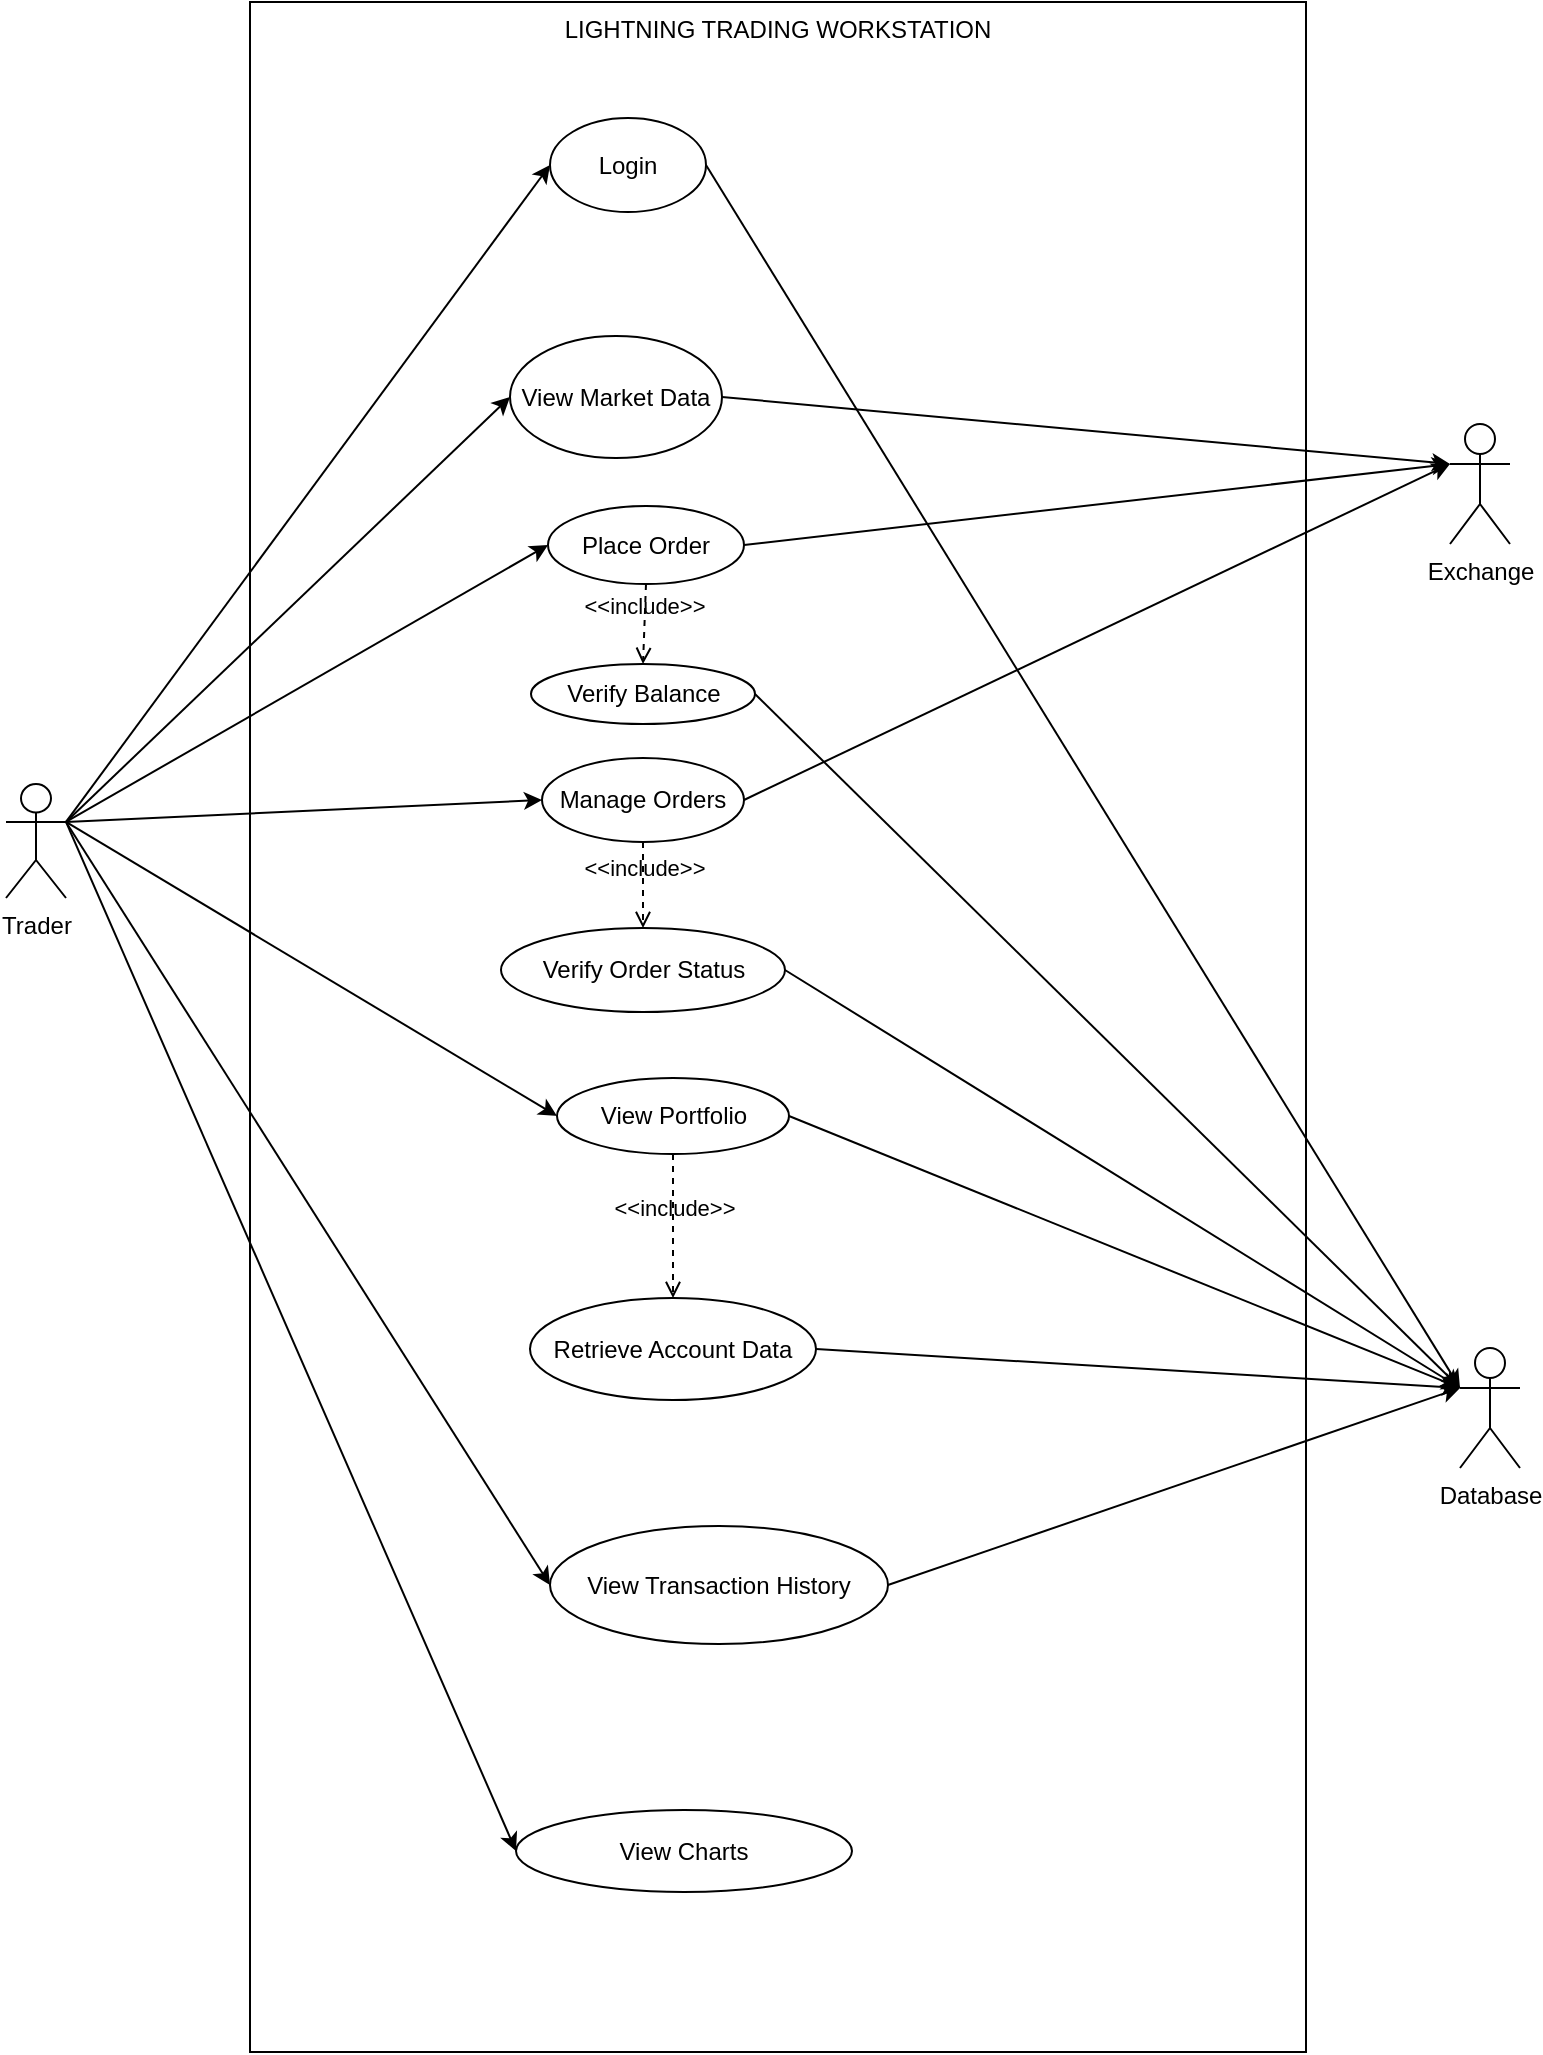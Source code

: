 <mxfile version="26.0.16">
  <diagram name="Page-1" id="GKpwC2eJSkF5a9-3lTnZ">
    <mxGraphModel dx="1727" dy="1038" grid="0" gridSize="10" guides="1" tooltips="1" connect="1" arrows="1" fold="1" page="1" pageScale="1" pageWidth="850" pageHeight="1100" math="0" shadow="0">
      <root>
        <mxCell id="0" />
        <mxCell id="1" parent="0" />
        <mxCell id="xZJvLFao9ESSEDFbBAeP-19" style="edgeStyle=none;shape=connector;rounded=0;orthogonalLoop=1;jettySize=auto;html=1;exitX=1;exitY=0.333;exitDx=0;exitDy=0;exitPerimeter=0;entryX=0;entryY=0.5;entryDx=0;entryDy=0;strokeColor=default;align=center;verticalAlign=middle;fontFamily=Helvetica;fontSize=11;fontColor=default;labelBackgroundColor=default;endArrow=classic;" edge="1" parent="1" source="xZJvLFao9ESSEDFbBAeP-1" target="xZJvLFao9ESSEDFbBAeP-7">
          <mxGeometry relative="1" as="geometry" />
        </mxCell>
        <mxCell id="xZJvLFao9ESSEDFbBAeP-18" style="edgeStyle=none;shape=connector;rounded=0;orthogonalLoop=1;jettySize=auto;html=1;exitX=1;exitY=0.333;exitDx=0;exitDy=0;exitPerimeter=0;entryX=0;entryY=0.5;entryDx=0;entryDy=0;strokeColor=default;align=center;verticalAlign=middle;fontFamily=Helvetica;fontSize=11;fontColor=default;labelBackgroundColor=default;endArrow=classic;" edge="1" parent="1" source="xZJvLFao9ESSEDFbBAeP-1" target="xZJvLFao9ESSEDFbBAeP-5">
          <mxGeometry relative="1" as="geometry" />
        </mxCell>
        <mxCell id="xZJvLFao9ESSEDFbBAeP-20" style="edgeStyle=none;shape=connector;rounded=0;orthogonalLoop=1;jettySize=auto;html=1;exitX=1;exitY=0.333;exitDx=0;exitDy=0;exitPerimeter=0;entryX=0;entryY=0.5;entryDx=0;entryDy=0;strokeColor=default;align=center;verticalAlign=middle;fontFamily=Helvetica;fontSize=11;fontColor=default;labelBackgroundColor=default;endArrow=classic;" edge="1" parent="1" source="xZJvLFao9ESSEDFbBAeP-1" target="xZJvLFao9ESSEDFbBAeP-8">
          <mxGeometry relative="1" as="geometry" />
        </mxCell>
        <mxCell id="xZJvLFao9ESSEDFbBAeP-3" value="LIGHTNING TRADING WORKSTATION" style="rounded=0;whiteSpace=wrap;html=1;verticalAlign=top;fillColor=none;" vertex="1" parent="1">
          <mxGeometry x="168" y="40" width="528" height="1025" as="geometry" />
        </mxCell>
        <mxCell id="xZJvLFao9ESSEDFbBAeP-22" style="edgeStyle=none;shape=connector;rounded=0;orthogonalLoop=1;jettySize=auto;html=1;exitX=1;exitY=0.333;exitDx=0;exitDy=0;exitPerimeter=0;entryX=0;entryY=0.5;entryDx=0;entryDy=0;strokeColor=default;align=center;verticalAlign=middle;fontFamily=Helvetica;fontSize=11;fontColor=default;labelBackgroundColor=default;endArrow=classic;" edge="1" parent="1" source="xZJvLFao9ESSEDFbBAeP-1" target="xZJvLFao9ESSEDFbBAeP-9">
          <mxGeometry relative="1" as="geometry" />
        </mxCell>
        <mxCell id="xZJvLFao9ESSEDFbBAeP-25" style="edgeStyle=none;shape=connector;rounded=0;orthogonalLoop=1;jettySize=auto;html=1;exitX=1;exitY=0.333;exitDx=0;exitDy=0;exitPerimeter=0;entryX=0;entryY=0.5;entryDx=0;entryDy=0;strokeColor=default;align=center;verticalAlign=middle;fontFamily=Helvetica;fontSize=11;fontColor=default;labelBackgroundColor=default;endArrow=classic;" edge="1" parent="1" source="xZJvLFao9ESSEDFbBAeP-1" target="xZJvLFao9ESSEDFbBAeP-11">
          <mxGeometry relative="1" as="geometry" />
        </mxCell>
        <mxCell id="xZJvLFao9ESSEDFbBAeP-26" style="edgeStyle=none;shape=connector;rounded=0;orthogonalLoop=1;jettySize=auto;html=1;exitX=1;exitY=0.333;exitDx=0;exitDy=0;exitPerimeter=0;entryX=0;entryY=0.5;entryDx=0;entryDy=0;strokeColor=default;align=center;verticalAlign=middle;fontFamily=Helvetica;fontSize=11;fontColor=default;labelBackgroundColor=default;endArrow=classic;" edge="1" parent="1" source="xZJvLFao9ESSEDFbBAeP-1" target="xZJvLFao9ESSEDFbBAeP-12">
          <mxGeometry relative="1" as="geometry" />
        </mxCell>
        <mxCell id="xZJvLFao9ESSEDFbBAeP-27" style="edgeStyle=none;shape=connector;rounded=0;orthogonalLoop=1;jettySize=auto;html=1;exitX=1;exitY=0.333;exitDx=0;exitDy=0;exitPerimeter=0;entryX=0;entryY=0.5;entryDx=0;entryDy=0;strokeColor=default;align=center;verticalAlign=middle;fontFamily=Helvetica;fontSize=11;fontColor=default;labelBackgroundColor=default;endArrow=classic;" edge="1" parent="1" source="xZJvLFao9ESSEDFbBAeP-1" target="xZJvLFao9ESSEDFbBAeP-6">
          <mxGeometry relative="1" as="geometry" />
        </mxCell>
        <mxCell id="xZJvLFao9ESSEDFbBAeP-1" value="Trader" style="shape=umlActor;verticalLabelPosition=bottom;verticalAlign=top;html=1;" vertex="1" parent="1">
          <mxGeometry x="46" y="431" width="30" height="57" as="geometry" />
        </mxCell>
        <mxCell id="xZJvLFao9ESSEDFbBAeP-4" value="Exchange" style="shape=umlActor;verticalLabelPosition=bottom;verticalAlign=top;html=1;outlineConnect=0;" vertex="1" parent="1">
          <mxGeometry x="768" y="251" width="30" height="60" as="geometry" />
        </mxCell>
        <mxCell id="xZJvLFao9ESSEDFbBAeP-5" value="Login" style="ellipse;whiteSpace=wrap;html=1;" vertex="1" parent="1">
          <mxGeometry x="318" y="98" width="78" height="47" as="geometry" />
        </mxCell>
        <mxCell id="xZJvLFao9ESSEDFbBAeP-37" style="edgeStyle=none;shape=connector;rounded=0;orthogonalLoop=1;jettySize=auto;html=1;exitX=1;exitY=0.5;exitDx=0;exitDy=0;strokeColor=default;align=center;verticalAlign=middle;fontFamily=Helvetica;fontSize=11;fontColor=default;labelBackgroundColor=default;endArrow=classic;entryX=0;entryY=0.333;entryDx=0;entryDy=0;entryPerimeter=0;" edge="1" parent="1" source="xZJvLFao9ESSEDFbBAeP-6" target="xZJvLFao9ESSEDFbBAeP-4">
          <mxGeometry relative="1" as="geometry">
            <mxPoint x="732.059" y="237.588" as="targetPoint" />
          </mxGeometry>
        </mxCell>
        <mxCell id="xZJvLFao9ESSEDFbBAeP-6" value="View Market Data" style="ellipse;whiteSpace=wrap;html=1;" vertex="1" parent="1">
          <mxGeometry x="298" y="207" width="106" height="61" as="geometry" />
        </mxCell>
        <mxCell id="xZJvLFao9ESSEDFbBAeP-7" value="Place Order" style="ellipse;whiteSpace=wrap;html=1;" vertex="1" parent="1">
          <mxGeometry x="317" y="292" width="98" height="39" as="geometry" />
        </mxCell>
        <mxCell id="xZJvLFao9ESSEDFbBAeP-8" value="Manage Orders" style="ellipse;whiteSpace=wrap;html=1;" vertex="1" parent="1">
          <mxGeometry x="314" y="418" width="101" height="42" as="geometry" />
        </mxCell>
        <mxCell id="xZJvLFao9ESSEDFbBAeP-9" value="View Portfolio" style="ellipse;whiteSpace=wrap;html=1;" vertex="1" parent="1">
          <mxGeometry x="321.5" y="578" width="116" height="38" as="geometry" />
        </mxCell>
        <mxCell id="xZJvLFao9ESSEDFbBAeP-11" value="View Transaction History" style="ellipse;whiteSpace=wrap;html=1;" vertex="1" parent="1">
          <mxGeometry x="318" y="802" width="169" height="59" as="geometry" />
        </mxCell>
        <mxCell id="xZJvLFao9ESSEDFbBAeP-12" value="View Charts" style="ellipse;whiteSpace=wrap;html=1;" vertex="1" parent="1">
          <mxGeometry x="301" y="944" width="168" height="41" as="geometry" />
        </mxCell>
        <mxCell id="xZJvLFao9ESSEDFbBAeP-13" value="Verify Balance" style="ellipse;whiteSpace=wrap;html=1;" vertex="1" parent="1">
          <mxGeometry x="308.5" y="371" width="112" height="30" as="geometry" />
        </mxCell>
        <mxCell id="xZJvLFao9ESSEDFbBAeP-14" value="Verify Order Status" style="ellipse;whiteSpace=wrap;html=1;" vertex="1" parent="1">
          <mxGeometry x="293.5" y="503" width="142" height="42" as="geometry" />
        </mxCell>
        <mxCell id="xZJvLFao9ESSEDFbBAeP-42" style="edgeStyle=none;shape=connector;rounded=0;orthogonalLoop=1;jettySize=auto;html=1;exitX=1;exitY=0.5;exitDx=0;exitDy=0;strokeColor=default;align=center;verticalAlign=middle;fontFamily=Helvetica;fontSize=11;fontColor=default;labelBackgroundColor=default;endArrow=classic;entryX=0;entryY=0.333;entryDx=0;entryDy=0;entryPerimeter=0;" edge="1" parent="1" source="xZJvLFao9ESSEDFbBAeP-15" target="xZJvLFao9ESSEDFbBAeP-32">
          <mxGeometry relative="1" as="geometry">
            <mxPoint x="779.118" y="690.294" as="targetPoint" />
          </mxGeometry>
        </mxCell>
        <mxCell id="xZJvLFao9ESSEDFbBAeP-15" value="Retrieve Account Data" style="ellipse;whiteSpace=wrap;html=1;" vertex="1" parent="1">
          <mxGeometry x="308" y="688" width="143" height="51" as="geometry" />
        </mxCell>
        <mxCell id="xZJvLFao9ESSEDFbBAeP-28" value="&amp;lt;&amp;lt;include&amp;gt;&amp;gt;" style="html=1;verticalAlign=bottom;labelBackgroundColor=none;endArrow=open;endFill=0;dashed=1;rounded=0;strokeColor=default;align=center;fontFamily=Helvetica;fontSize=11;fontColor=default;exitX=0.5;exitY=1;exitDx=0;exitDy=0;entryX=0.5;entryY=0;entryDx=0;entryDy=0;" edge="1" parent="1" source="xZJvLFao9ESSEDFbBAeP-7" target="xZJvLFao9ESSEDFbBAeP-13">
          <mxGeometry width="160" relative="1" as="geometry">
            <mxPoint x="382" y="266" as="sourcePoint" />
            <mxPoint x="542" y="266" as="targetPoint" />
          </mxGeometry>
        </mxCell>
        <mxCell id="xZJvLFao9ESSEDFbBAeP-29" value="&amp;lt;&amp;lt;include&amp;gt;&amp;gt;" style="html=1;verticalAlign=bottom;labelBackgroundColor=none;endArrow=open;endFill=0;dashed=1;rounded=0;strokeColor=default;align=center;fontFamily=Helvetica;fontSize=11;fontColor=default;exitX=0.5;exitY=1;exitDx=0;exitDy=0;" edge="1" parent="1" source="xZJvLFao9ESSEDFbBAeP-9" target="xZJvLFao9ESSEDFbBAeP-15">
          <mxGeometry width="160" relative="1" as="geometry">
            <mxPoint x="471" y="520" as="sourcePoint" />
            <mxPoint x="631" y="520" as="targetPoint" />
          </mxGeometry>
        </mxCell>
        <mxCell id="xZJvLFao9ESSEDFbBAeP-30" value="&amp;lt;&amp;lt;include&amp;gt;&amp;gt;" style="html=1;verticalAlign=bottom;labelBackgroundColor=none;endArrow=open;endFill=0;dashed=1;rounded=0;strokeColor=default;align=center;fontFamily=Helvetica;fontSize=11;fontColor=default;exitX=0.5;exitY=1;exitDx=0;exitDy=0;entryX=0.5;entryY=0;entryDx=0;entryDy=0;" edge="1" parent="1" source="xZJvLFao9ESSEDFbBAeP-8" target="xZJvLFao9ESSEDFbBAeP-14">
          <mxGeometry width="160" relative="1" as="geometry">
            <mxPoint x="480" y="550" as="sourcePoint" />
            <mxPoint x="640" y="550" as="targetPoint" />
          </mxGeometry>
        </mxCell>
        <mxCell id="xZJvLFao9ESSEDFbBAeP-32" value="Database" style="shape=umlActor;verticalLabelPosition=bottom;verticalAlign=top;html=1;outlineConnect=0;" vertex="1" parent="1">
          <mxGeometry x="773" y="713" width="30" height="60" as="geometry" />
        </mxCell>
        <mxCell id="xZJvLFao9ESSEDFbBAeP-34" style="edgeStyle=none;shape=connector;rounded=0;orthogonalLoop=1;jettySize=auto;html=1;exitX=1;exitY=0.5;exitDx=0;exitDy=0;entryX=0;entryY=0.333;entryDx=0;entryDy=0;entryPerimeter=0;strokeColor=default;align=center;verticalAlign=middle;fontFamily=Helvetica;fontSize=11;fontColor=default;labelBackgroundColor=default;endArrow=classic;" edge="1" parent="1" source="xZJvLFao9ESSEDFbBAeP-5" target="xZJvLFao9ESSEDFbBAeP-32">
          <mxGeometry relative="1" as="geometry" />
        </mxCell>
        <mxCell id="xZJvLFao9ESSEDFbBAeP-35" style="edgeStyle=none;shape=connector;rounded=0;orthogonalLoop=1;jettySize=auto;html=1;exitX=1;exitY=0.5;exitDx=0;exitDy=0;entryX=0;entryY=0.333;entryDx=0;entryDy=0;entryPerimeter=0;strokeColor=default;align=center;verticalAlign=middle;fontFamily=Helvetica;fontSize=11;fontColor=default;labelBackgroundColor=default;endArrow=classic;" edge="1" parent="1" source="xZJvLFao9ESSEDFbBAeP-7" target="xZJvLFao9ESSEDFbBAeP-4">
          <mxGeometry relative="1" as="geometry" />
        </mxCell>
        <mxCell id="xZJvLFao9ESSEDFbBAeP-36" style="edgeStyle=none;shape=connector;rounded=0;orthogonalLoop=1;jettySize=auto;html=1;exitX=1;exitY=0.5;exitDx=0;exitDy=0;entryX=0;entryY=0.333;entryDx=0;entryDy=0;entryPerimeter=0;strokeColor=default;align=center;verticalAlign=middle;fontFamily=Helvetica;fontSize=11;fontColor=default;labelBackgroundColor=default;endArrow=classic;" edge="1" parent="1" source="xZJvLFao9ESSEDFbBAeP-8" target="xZJvLFao9ESSEDFbBAeP-4">
          <mxGeometry relative="1" as="geometry" />
        </mxCell>
        <mxCell id="xZJvLFao9ESSEDFbBAeP-38" style="edgeStyle=none;shape=connector;rounded=0;orthogonalLoop=1;jettySize=auto;html=1;exitX=1;exitY=0.5;exitDx=0;exitDy=0;entryX=0;entryY=0.333;entryDx=0;entryDy=0;entryPerimeter=0;strokeColor=default;align=center;verticalAlign=middle;fontFamily=Helvetica;fontSize=11;fontColor=default;labelBackgroundColor=default;endArrow=classic;" edge="1" parent="1" source="xZJvLFao9ESSEDFbBAeP-9" target="xZJvLFao9ESSEDFbBAeP-32">
          <mxGeometry relative="1" as="geometry" />
        </mxCell>
        <mxCell id="xZJvLFao9ESSEDFbBAeP-39" style="edgeStyle=none;shape=connector;rounded=0;orthogonalLoop=1;jettySize=auto;html=1;exitX=1;exitY=0.5;exitDx=0;exitDy=0;entryX=0;entryY=0.333;entryDx=0;entryDy=0;entryPerimeter=0;strokeColor=default;align=center;verticalAlign=middle;fontFamily=Helvetica;fontSize=11;fontColor=default;labelBackgroundColor=default;endArrow=classic;" edge="1" parent="1" source="xZJvLFao9ESSEDFbBAeP-11" target="xZJvLFao9ESSEDFbBAeP-32">
          <mxGeometry relative="1" as="geometry" />
        </mxCell>
        <mxCell id="xZJvLFao9ESSEDFbBAeP-40" style="edgeStyle=none;shape=connector;rounded=0;orthogonalLoop=1;jettySize=auto;html=1;exitX=1;exitY=0.5;exitDx=0;exitDy=0;entryX=0;entryY=0.333;entryDx=0;entryDy=0;entryPerimeter=0;strokeColor=default;align=center;verticalAlign=middle;fontFamily=Helvetica;fontSize=11;fontColor=default;labelBackgroundColor=default;endArrow=classic;" edge="1" parent="1" source="xZJvLFao9ESSEDFbBAeP-13" target="xZJvLFao9ESSEDFbBAeP-32">
          <mxGeometry relative="1" as="geometry" />
        </mxCell>
        <mxCell id="xZJvLFao9ESSEDFbBAeP-41" style="edgeStyle=none;shape=connector;rounded=0;orthogonalLoop=1;jettySize=auto;html=1;exitX=1;exitY=0.5;exitDx=0;exitDy=0;entryX=0;entryY=0.333;entryDx=0;entryDy=0;entryPerimeter=0;strokeColor=default;align=center;verticalAlign=middle;fontFamily=Helvetica;fontSize=11;fontColor=default;labelBackgroundColor=default;endArrow=classic;" edge="1" parent="1" source="xZJvLFao9ESSEDFbBAeP-14" target="xZJvLFao9ESSEDFbBAeP-32">
          <mxGeometry relative="1" as="geometry" />
        </mxCell>
      </root>
    </mxGraphModel>
  </diagram>
</mxfile>

